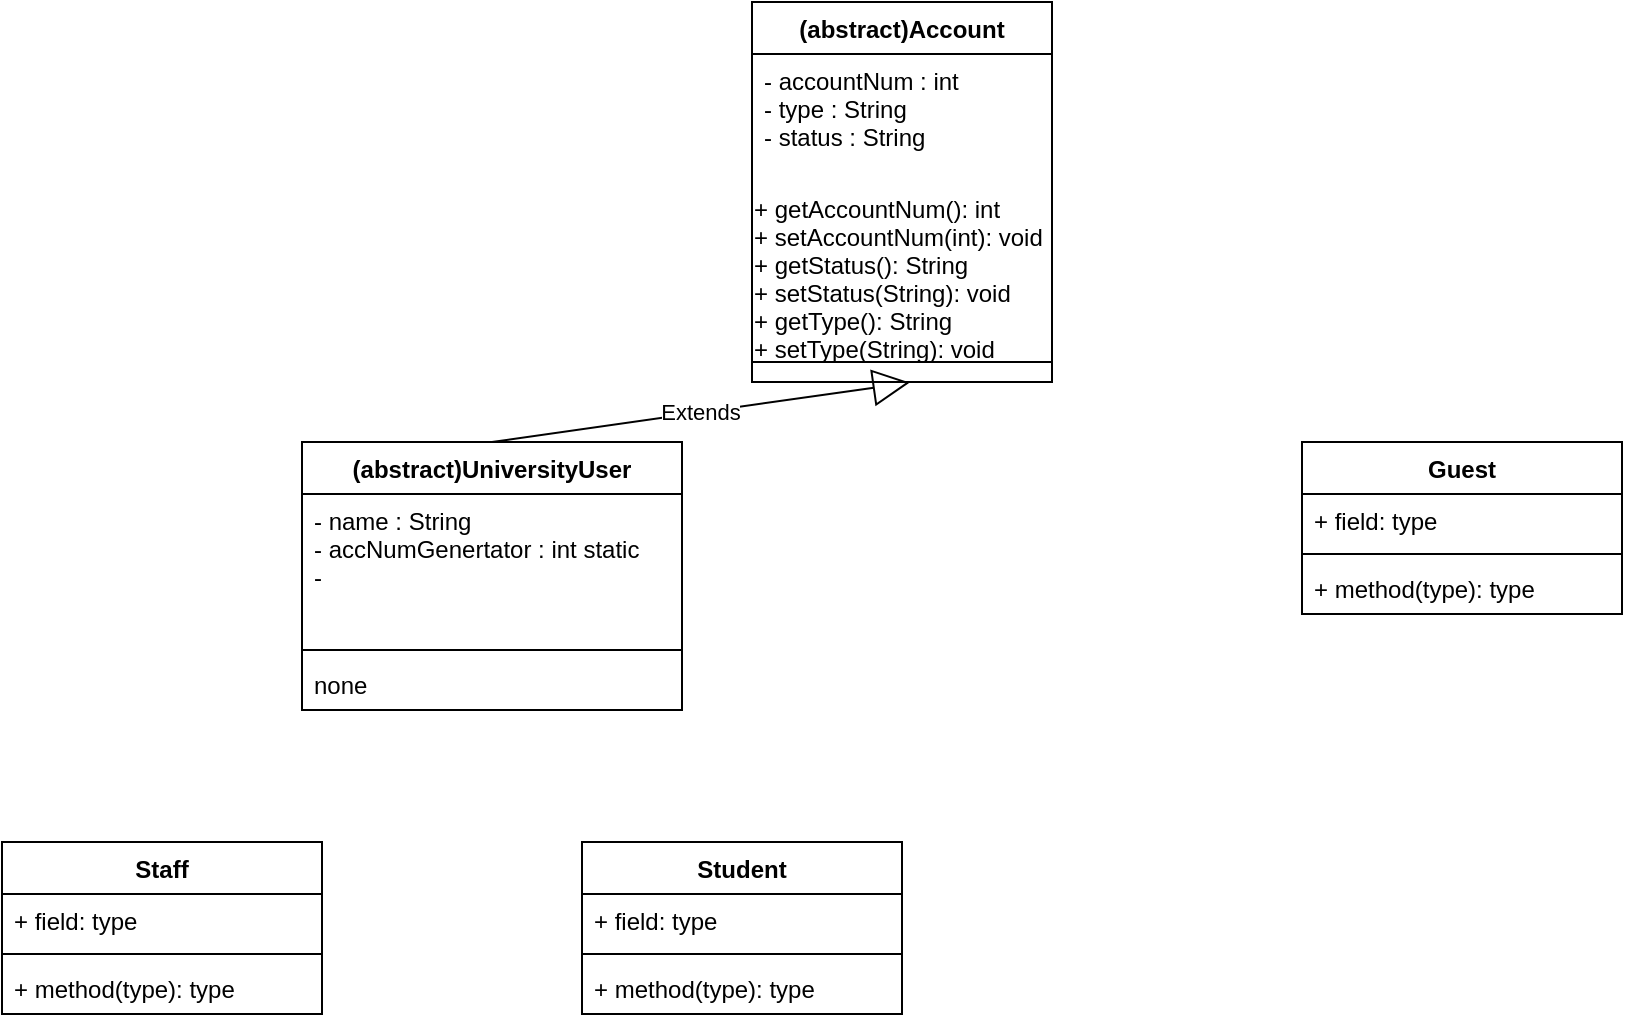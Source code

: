 <mxfile version="16.5.6" type="device"><diagram id="NHklXV0UTj-Ii7imZgnp" name="Page-1"><mxGraphModel dx="1906" dy="643" grid="1" gridSize="10" guides="1" tooltips="1" connect="1" arrows="1" fold="1" page="1" pageScale="1" pageWidth="827" pageHeight="1169" math="0" shadow="0"><root><mxCell id="0"/><mxCell id="1" parent="0"/><mxCell id="HKcQGD5iArnIQoYhRnAO-9" value="(abstract)Account&#10;" style="swimlane;fontStyle=1;align=center;verticalAlign=top;childLayout=stackLayout;horizontal=1;startSize=26;horizontalStack=0;resizeParent=1;resizeParentMax=0;resizeLast=0;collapsible=1;marginBottom=0;" vertex="1" parent="1"><mxGeometry x="305" y="20" width="150" height="190" as="geometry"/></mxCell><mxCell id="HKcQGD5iArnIQoYhRnAO-10" value="- accountNum : int&#10;- type : String&#10;- status : String" style="text;strokeColor=none;fillColor=none;align=left;verticalAlign=top;spacingLeft=4;spacingRight=4;overflow=hidden;rotatable=0;points=[[0,0.5],[1,0.5]];portConstraint=eastwest;" vertex="1" parent="HKcQGD5iArnIQoYhRnAO-9"><mxGeometry y="26" width="150" height="144" as="geometry"/></mxCell><mxCell id="HKcQGD5iArnIQoYhRnAO-11" value="" style="line;strokeWidth=1;fillColor=none;align=left;verticalAlign=middle;spacingTop=-1;spacingLeft=3;spacingRight=3;rotatable=0;labelPosition=right;points=[];portConstraint=eastwest;" vertex="1" parent="HKcQGD5iArnIQoYhRnAO-9"><mxGeometry y="170" width="150" height="20" as="geometry"/></mxCell><mxCell id="HKcQGD5iArnIQoYhRnAO-12" value="+ getAccountNum(): int&#10;+ setAccountNum(int): void&#10;+ getStatus(): String&#10;+ setStatus(String): void&#10;+ getType(): String&#10;+ setType(String): void" style="text;strokeColor=none;fillColor=none;align=left;verticalAlign=top;spacingLeft=4;spacingRight=4;overflow=hidden;rotatable=0;points=[[0,0.5],[1,0.5]];portConstraint=eastwest;" vertex="1" parent="1"><mxGeometry x="300" y="110" width="160" height="100" as="geometry"/></mxCell><mxCell id="HKcQGD5iArnIQoYhRnAO-18" value="(abstract)UniversityUser" style="swimlane;fontStyle=1;align=center;verticalAlign=top;childLayout=stackLayout;horizontal=1;startSize=26;horizontalStack=0;resizeParent=1;resizeParentMax=0;resizeLast=0;collapsible=1;marginBottom=0;" vertex="1" parent="1"><mxGeometry x="80" y="240" width="190" height="134" as="geometry"/></mxCell><mxCell id="HKcQGD5iArnIQoYhRnAO-19" value="- name : String&#10;- accNumGenertator : int static&#10;- " style="text;strokeColor=none;fillColor=none;align=left;verticalAlign=top;spacingLeft=4;spacingRight=4;overflow=hidden;rotatable=0;points=[[0,0.5],[1,0.5]];portConstraint=eastwest;" vertex="1" parent="HKcQGD5iArnIQoYhRnAO-18"><mxGeometry y="26" width="190" height="74" as="geometry"/></mxCell><mxCell id="HKcQGD5iArnIQoYhRnAO-20" value="" style="line;strokeWidth=1;fillColor=none;align=left;verticalAlign=middle;spacingTop=-1;spacingLeft=3;spacingRight=3;rotatable=0;labelPosition=right;points=[];portConstraint=eastwest;" vertex="1" parent="HKcQGD5iArnIQoYhRnAO-18"><mxGeometry y="100" width="190" height="8" as="geometry"/></mxCell><mxCell id="HKcQGD5iArnIQoYhRnAO-21" value="none" style="text;strokeColor=none;fillColor=none;align=left;verticalAlign=top;spacingLeft=4;spacingRight=4;overflow=hidden;rotatable=0;points=[[0,0.5],[1,0.5]];portConstraint=eastwest;" vertex="1" parent="HKcQGD5iArnIQoYhRnAO-18"><mxGeometry y="108" width="190" height="26" as="geometry"/></mxCell><mxCell id="HKcQGD5iArnIQoYhRnAO-22" value="Extends" style="endArrow=block;endSize=16;endFill=0;html=1;rounded=0;entryX=0.524;entryY=1.003;entryDx=0;entryDy=0;entryPerimeter=0;exitX=0.5;exitY=0;exitDx=0;exitDy=0;" edge="1" parent="1" source="HKcQGD5iArnIQoYhRnAO-18" target="HKcQGD5iArnIQoYhRnAO-12"><mxGeometry width="160" relative="1" as="geometry"><mxPoint x="300" y="350" as="sourcePoint"/><mxPoint x="460" y="350" as="targetPoint"/></mxGeometry></mxCell><mxCell id="HKcQGD5iArnIQoYhRnAO-23" value="Staff" style="swimlane;fontStyle=1;align=center;verticalAlign=top;childLayout=stackLayout;horizontal=1;startSize=26;horizontalStack=0;resizeParent=1;resizeParentMax=0;resizeLast=0;collapsible=1;marginBottom=0;" vertex="1" parent="1"><mxGeometry x="-70" y="440" width="160" height="86" as="geometry"/></mxCell><mxCell id="HKcQGD5iArnIQoYhRnAO-24" value="+ field: type" style="text;strokeColor=none;fillColor=none;align=left;verticalAlign=top;spacingLeft=4;spacingRight=4;overflow=hidden;rotatable=0;points=[[0,0.5],[1,0.5]];portConstraint=eastwest;" vertex="1" parent="HKcQGD5iArnIQoYhRnAO-23"><mxGeometry y="26" width="160" height="26" as="geometry"/></mxCell><mxCell id="HKcQGD5iArnIQoYhRnAO-25" value="" style="line;strokeWidth=1;fillColor=none;align=left;verticalAlign=middle;spacingTop=-1;spacingLeft=3;spacingRight=3;rotatable=0;labelPosition=right;points=[];portConstraint=eastwest;" vertex="1" parent="HKcQGD5iArnIQoYhRnAO-23"><mxGeometry y="52" width="160" height="8" as="geometry"/></mxCell><mxCell id="HKcQGD5iArnIQoYhRnAO-26" value="+ method(type): type" style="text;strokeColor=none;fillColor=none;align=left;verticalAlign=top;spacingLeft=4;spacingRight=4;overflow=hidden;rotatable=0;points=[[0,0.5],[1,0.5]];portConstraint=eastwest;" vertex="1" parent="HKcQGD5iArnIQoYhRnAO-23"><mxGeometry y="60" width="160" height="26" as="geometry"/></mxCell><mxCell id="HKcQGD5iArnIQoYhRnAO-27" value="Student" style="swimlane;fontStyle=1;align=center;verticalAlign=top;childLayout=stackLayout;horizontal=1;startSize=26;horizontalStack=0;resizeParent=1;resizeParentMax=0;resizeLast=0;collapsible=1;marginBottom=0;" vertex="1" parent="1"><mxGeometry x="220" y="440" width="160" height="86" as="geometry"/></mxCell><mxCell id="HKcQGD5iArnIQoYhRnAO-28" value="+ field: type" style="text;strokeColor=none;fillColor=none;align=left;verticalAlign=top;spacingLeft=4;spacingRight=4;overflow=hidden;rotatable=0;points=[[0,0.5],[1,0.5]];portConstraint=eastwest;" vertex="1" parent="HKcQGD5iArnIQoYhRnAO-27"><mxGeometry y="26" width="160" height="26" as="geometry"/></mxCell><mxCell id="HKcQGD5iArnIQoYhRnAO-29" value="" style="line;strokeWidth=1;fillColor=none;align=left;verticalAlign=middle;spacingTop=-1;spacingLeft=3;spacingRight=3;rotatable=0;labelPosition=right;points=[];portConstraint=eastwest;" vertex="1" parent="HKcQGD5iArnIQoYhRnAO-27"><mxGeometry y="52" width="160" height="8" as="geometry"/></mxCell><mxCell id="HKcQGD5iArnIQoYhRnAO-30" value="+ method(type): type" style="text;strokeColor=none;fillColor=none;align=left;verticalAlign=top;spacingLeft=4;spacingRight=4;overflow=hidden;rotatable=0;points=[[0,0.5],[1,0.5]];portConstraint=eastwest;" vertex="1" parent="HKcQGD5iArnIQoYhRnAO-27"><mxGeometry y="60" width="160" height="26" as="geometry"/></mxCell><mxCell id="HKcQGD5iArnIQoYhRnAO-31" value="Guest" style="swimlane;fontStyle=1;align=center;verticalAlign=top;childLayout=stackLayout;horizontal=1;startSize=26;horizontalStack=0;resizeParent=1;resizeParentMax=0;resizeLast=0;collapsible=1;marginBottom=0;" vertex="1" parent="1"><mxGeometry x="580" y="240" width="160" height="86" as="geometry"/></mxCell><mxCell id="HKcQGD5iArnIQoYhRnAO-32" value="+ field: type" style="text;strokeColor=none;fillColor=none;align=left;verticalAlign=top;spacingLeft=4;spacingRight=4;overflow=hidden;rotatable=0;points=[[0,0.5],[1,0.5]];portConstraint=eastwest;" vertex="1" parent="HKcQGD5iArnIQoYhRnAO-31"><mxGeometry y="26" width="160" height="26" as="geometry"/></mxCell><mxCell id="HKcQGD5iArnIQoYhRnAO-33" value="" style="line;strokeWidth=1;fillColor=none;align=left;verticalAlign=middle;spacingTop=-1;spacingLeft=3;spacingRight=3;rotatable=0;labelPosition=right;points=[];portConstraint=eastwest;" vertex="1" parent="HKcQGD5iArnIQoYhRnAO-31"><mxGeometry y="52" width="160" height="8" as="geometry"/></mxCell><mxCell id="HKcQGD5iArnIQoYhRnAO-34" value="+ method(type): type" style="text;strokeColor=none;fillColor=none;align=left;verticalAlign=top;spacingLeft=4;spacingRight=4;overflow=hidden;rotatable=0;points=[[0,0.5],[1,0.5]];portConstraint=eastwest;" vertex="1" parent="HKcQGD5iArnIQoYhRnAO-31"><mxGeometry y="60" width="160" height="26" as="geometry"/></mxCell></root></mxGraphModel></diagram></mxfile>